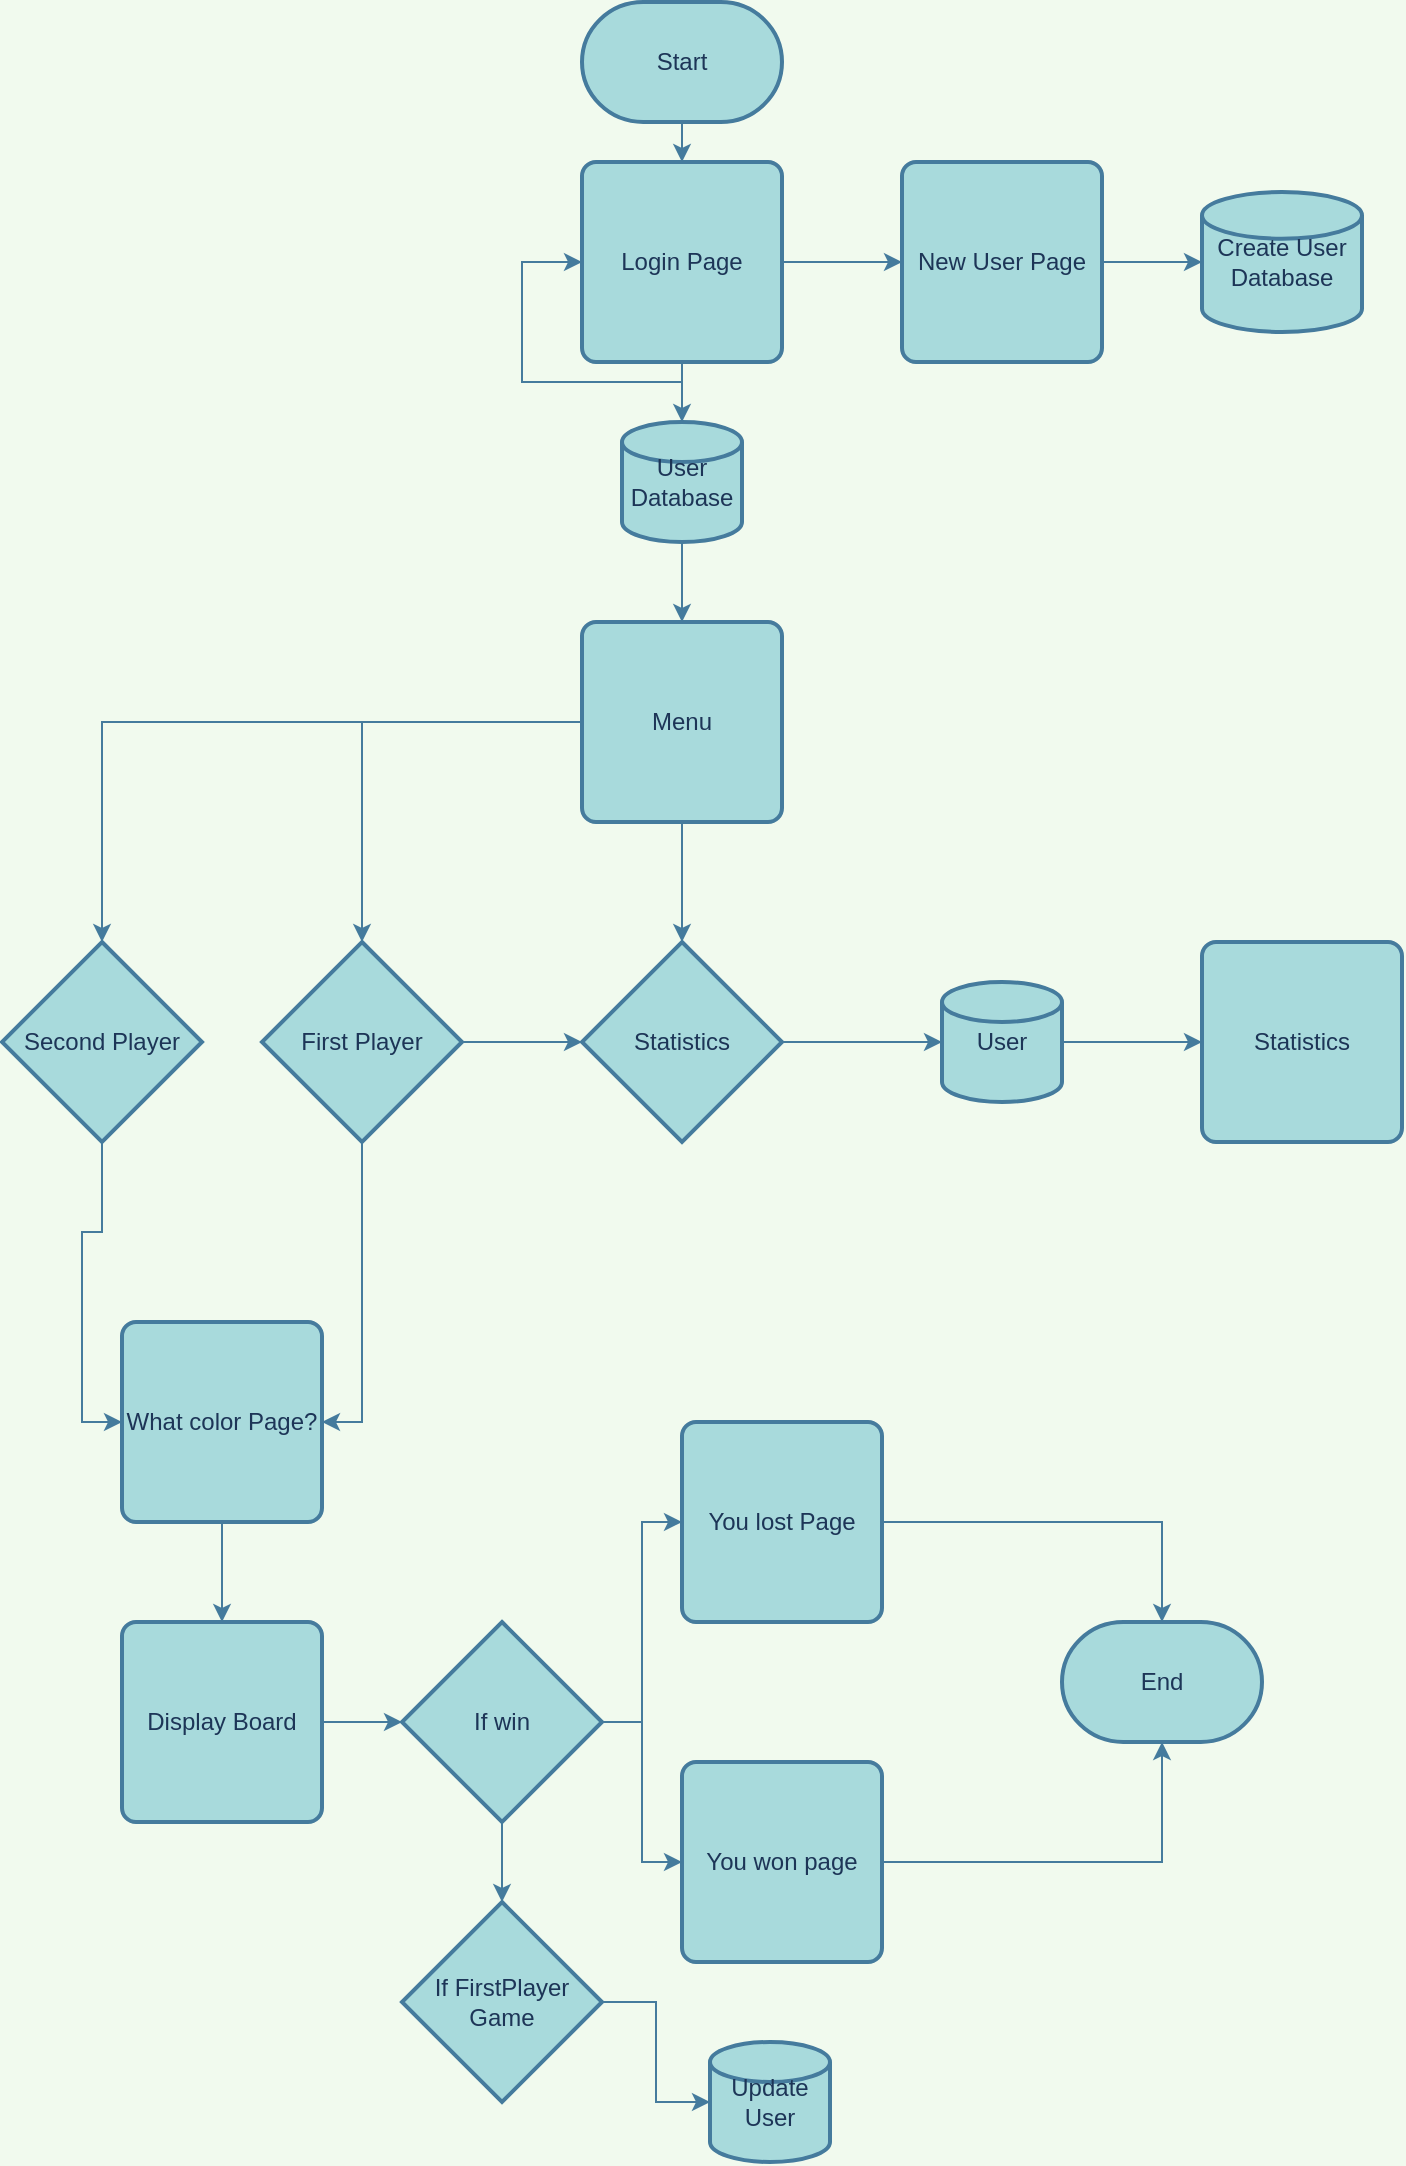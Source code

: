 <mxfile version="15.8.7" type="device"><diagram id="C5RBs43oDa-KdzZeNtuy" name="Page-1"><mxGraphModel dx="3784" dy="2368" grid="1" gridSize="10" guides="1" tooltips="1" connect="1" arrows="1" fold="1" page="1" pageScale="1" pageWidth="827" pageHeight="1169" background="#F1FAEE" math="0" shadow="0"><root><mxCell id="WIyWlLk6GJQsqaUBKTNV-0"/><mxCell id="WIyWlLk6GJQsqaUBKTNV-1" parent="WIyWlLk6GJQsqaUBKTNV-0"/><mxCell id="AvAl2jVJpnpqwnBX5gbL-46" style="edgeStyle=orthogonalEdgeStyle;curved=0;rounded=1;sketch=0;orthogonalLoop=1;jettySize=auto;html=1;fontColor=#1D3557;strokeColor=#457B9D;fillColor=#A8DADC;labelBackgroundColor=#F1FAEE;" edge="1" parent="WIyWlLk6GJQsqaUBKTNV-1" source="AvAl2jVJpnpqwnBX5gbL-0" target="AvAl2jVJpnpqwnBX5gbL-3"><mxGeometry relative="1" as="geometry"/></mxCell><mxCell id="AvAl2jVJpnpqwnBX5gbL-0" value="Start" style="strokeWidth=2;html=1;shape=mxgraph.flowchart.terminator;whiteSpace=wrap;fillColor=#A8DADC;strokeColor=#457B9D;fontColor=#1D3557;" vertex="1" parent="WIyWlLk6GJQsqaUBKTNV-1"><mxGeometry x="350" y="10" width="100" height="60" as="geometry"/></mxCell><mxCell id="AvAl2jVJpnpqwnBX5gbL-1" value="End" style="strokeWidth=2;html=1;shape=mxgraph.flowchart.terminator;whiteSpace=wrap;fillColor=#A8DADC;strokeColor=#457B9D;fontColor=#1D3557;" vertex="1" parent="WIyWlLk6GJQsqaUBKTNV-1"><mxGeometry x="590" y="820" width="100" height="60" as="geometry"/></mxCell><mxCell id="AvAl2jVJpnpqwnBX5gbL-8" style="edgeStyle=orthogonalEdgeStyle;rounded=0;orthogonalLoop=1;jettySize=auto;html=1;strokeColor=#457B9D;fontColor=#1D3557;labelBackgroundColor=#F1FAEE;" edge="1" parent="WIyWlLk6GJQsqaUBKTNV-1" source="AvAl2jVJpnpqwnBX5gbL-2" target="AvAl2jVJpnpqwnBX5gbL-7"><mxGeometry relative="1" as="geometry"/></mxCell><mxCell id="AvAl2jVJpnpqwnBX5gbL-9" style="edgeStyle=orthogonalEdgeStyle;rounded=0;orthogonalLoop=1;jettySize=auto;html=1;entryX=0;entryY=0.5;entryDx=0;entryDy=0;strokeColor=#457B9D;fontColor=#1D3557;labelBackgroundColor=#F1FAEE;" edge="1" parent="WIyWlLk6GJQsqaUBKTNV-1" source="AvAl2jVJpnpqwnBX5gbL-2" target="AvAl2jVJpnpqwnBX5gbL-3"><mxGeometry relative="1" as="geometry"><mxPoint x="290" y="130" as="targetPoint"/><Array as="points"><mxPoint x="400" y="200"/><mxPoint x="320" y="200"/><mxPoint x="320" y="140"/></Array></mxGeometry></mxCell><mxCell id="AvAl2jVJpnpqwnBX5gbL-2" value="User Database" style="strokeWidth=2;html=1;shape=mxgraph.flowchart.database;whiteSpace=wrap;fillColor=#A8DADC;strokeColor=#457B9D;fontColor=#1D3557;" vertex="1" parent="WIyWlLk6GJQsqaUBKTNV-1"><mxGeometry x="370" y="220" width="60" height="60" as="geometry"/></mxCell><mxCell id="AvAl2jVJpnpqwnBX5gbL-4" style="edgeStyle=orthogonalEdgeStyle;rounded=0;orthogonalLoop=1;jettySize=auto;html=1;strokeColor=#457B9D;fontColor=#1D3557;labelBackgroundColor=#F1FAEE;" edge="1" parent="WIyWlLk6GJQsqaUBKTNV-1" source="AvAl2jVJpnpqwnBX5gbL-3" target="AvAl2jVJpnpqwnBX5gbL-2"><mxGeometry relative="1" as="geometry"/></mxCell><mxCell id="AvAl2jVJpnpqwnBX5gbL-30" style="edgeStyle=orthogonalEdgeStyle;rounded=0;orthogonalLoop=1;jettySize=auto;html=1;strokeColor=#457B9D;fontColor=#1D3557;labelBackgroundColor=#F1FAEE;" edge="1" parent="WIyWlLk6GJQsqaUBKTNV-1" source="AvAl2jVJpnpqwnBX5gbL-3" target="AvAl2jVJpnpqwnBX5gbL-6"><mxGeometry relative="1" as="geometry"/></mxCell><mxCell id="AvAl2jVJpnpqwnBX5gbL-3" value="Login Page" style="rounded=1;whiteSpace=wrap;html=1;absoluteArcSize=1;arcSize=14;strokeWidth=2;fillColor=#A8DADC;strokeColor=#457B9D;fontColor=#1D3557;" vertex="1" parent="WIyWlLk6GJQsqaUBKTNV-1"><mxGeometry x="350" y="90" width="100" height="100" as="geometry"/></mxCell><mxCell id="AvAl2jVJpnpqwnBX5gbL-5" value="Create User Database" style="strokeWidth=2;html=1;shape=mxgraph.flowchart.database;whiteSpace=wrap;fillColor=#A8DADC;strokeColor=#457B9D;fontColor=#1D3557;" vertex="1" parent="WIyWlLk6GJQsqaUBKTNV-1"><mxGeometry x="660" y="105" width="80" height="70" as="geometry"/></mxCell><mxCell id="AvAl2jVJpnpqwnBX5gbL-31" style="edgeStyle=orthogonalEdgeStyle;rounded=0;orthogonalLoop=1;jettySize=auto;html=1;strokeColor=#457B9D;fontColor=#1D3557;labelBackgroundColor=#F1FAEE;" edge="1" parent="WIyWlLk6GJQsqaUBKTNV-1" source="AvAl2jVJpnpqwnBX5gbL-6" target="AvAl2jVJpnpqwnBX5gbL-5"><mxGeometry relative="1" as="geometry"/></mxCell><mxCell id="AvAl2jVJpnpqwnBX5gbL-6" value="New User Page&lt;br&gt;" style="rounded=1;whiteSpace=wrap;html=1;absoluteArcSize=1;arcSize=14;strokeWidth=2;fillColor=#A8DADC;strokeColor=#457B9D;fontColor=#1D3557;" vertex="1" parent="WIyWlLk6GJQsqaUBKTNV-1"><mxGeometry x="510" y="90" width="100" height="100" as="geometry"/></mxCell><mxCell id="AvAl2jVJpnpqwnBX5gbL-13" style="edgeStyle=orthogonalEdgeStyle;rounded=0;orthogonalLoop=1;jettySize=auto;html=1;strokeColor=#457B9D;fontColor=#1D3557;labelBackgroundColor=#F1FAEE;" edge="1" parent="WIyWlLk6GJQsqaUBKTNV-1" source="AvAl2jVJpnpqwnBX5gbL-7" target="AvAl2jVJpnpqwnBX5gbL-11"><mxGeometry relative="1" as="geometry"/></mxCell><mxCell id="AvAl2jVJpnpqwnBX5gbL-20" style="edgeStyle=orthogonalEdgeStyle;rounded=0;orthogonalLoop=1;jettySize=auto;html=1;strokeColor=#457B9D;fontColor=#1D3557;labelBackgroundColor=#F1FAEE;" edge="1" parent="WIyWlLk6GJQsqaUBKTNV-1" source="AvAl2jVJpnpqwnBX5gbL-7" target="AvAl2jVJpnpqwnBX5gbL-10"><mxGeometry relative="1" as="geometry"/></mxCell><mxCell id="AvAl2jVJpnpqwnBX5gbL-21" style="edgeStyle=orthogonalEdgeStyle;rounded=0;orthogonalLoop=1;jettySize=auto;html=1;strokeColor=#457B9D;fontColor=#1D3557;labelBackgroundColor=#F1FAEE;" edge="1" parent="WIyWlLk6GJQsqaUBKTNV-1" source="AvAl2jVJpnpqwnBX5gbL-7" target="AvAl2jVJpnpqwnBX5gbL-12"><mxGeometry relative="1" as="geometry"/></mxCell><mxCell id="AvAl2jVJpnpqwnBX5gbL-7" value="Menu" style="rounded=1;whiteSpace=wrap;html=1;absoluteArcSize=1;arcSize=14;strokeWidth=2;fillColor=#A8DADC;strokeColor=#457B9D;fontColor=#1D3557;" vertex="1" parent="WIyWlLk6GJQsqaUBKTNV-1"><mxGeometry x="350" y="320" width="100" height="100" as="geometry"/></mxCell><mxCell id="AvAl2jVJpnpqwnBX5gbL-14" style="edgeStyle=orthogonalEdgeStyle;rounded=0;orthogonalLoop=1;jettySize=auto;html=1;strokeColor=#457B9D;fontColor=#1D3557;labelBackgroundColor=#F1FAEE;" edge="1" parent="WIyWlLk6GJQsqaUBKTNV-1" source="AvAl2jVJpnpqwnBX5gbL-10" target="AvAl2jVJpnpqwnBX5gbL-11"><mxGeometry relative="1" as="geometry"/></mxCell><mxCell id="AvAl2jVJpnpqwnBX5gbL-28" style="edgeStyle=orthogonalEdgeStyle;rounded=0;orthogonalLoop=1;jettySize=auto;html=1;entryX=1;entryY=0.5;entryDx=0;entryDy=0;strokeColor=#457B9D;fontColor=#1D3557;labelBackgroundColor=#F1FAEE;" edge="1" parent="WIyWlLk6GJQsqaUBKTNV-1" source="AvAl2jVJpnpqwnBX5gbL-10" target="AvAl2jVJpnpqwnBX5gbL-16"><mxGeometry relative="1" as="geometry"/></mxCell><mxCell id="AvAl2jVJpnpqwnBX5gbL-10" value="First Player" style="strokeWidth=2;html=1;shape=mxgraph.flowchart.decision;whiteSpace=wrap;fillColor=#A8DADC;strokeColor=#457B9D;fontColor=#1D3557;" vertex="1" parent="WIyWlLk6GJQsqaUBKTNV-1"><mxGeometry x="190" y="480" width="100" height="100" as="geometry"/></mxCell><mxCell id="AvAl2jVJpnpqwnBX5gbL-25" style="edgeStyle=orthogonalEdgeStyle;rounded=0;orthogonalLoop=1;jettySize=auto;html=1;entryX=0;entryY=0.5;entryDx=0;entryDy=0;entryPerimeter=0;strokeColor=#457B9D;fontColor=#1D3557;labelBackgroundColor=#F1FAEE;" edge="1" parent="WIyWlLk6GJQsqaUBKTNV-1" source="AvAl2jVJpnpqwnBX5gbL-11" target="AvAl2jVJpnpqwnBX5gbL-22"><mxGeometry relative="1" as="geometry"/></mxCell><mxCell id="AvAl2jVJpnpqwnBX5gbL-11" value="Statistics" style="strokeWidth=2;html=1;shape=mxgraph.flowchart.decision;whiteSpace=wrap;fillColor=#A8DADC;strokeColor=#457B9D;fontColor=#1D3557;" vertex="1" parent="WIyWlLk6GJQsqaUBKTNV-1"><mxGeometry x="350" y="480" width="100" height="100" as="geometry"/></mxCell><mxCell id="AvAl2jVJpnpqwnBX5gbL-27" style="edgeStyle=orthogonalEdgeStyle;rounded=0;orthogonalLoop=1;jettySize=auto;html=1;entryX=0;entryY=0.5;entryDx=0;entryDy=0;strokeColor=#457B9D;fontColor=#1D3557;labelBackgroundColor=#F1FAEE;" edge="1" parent="WIyWlLk6GJQsqaUBKTNV-1" source="AvAl2jVJpnpqwnBX5gbL-12" target="AvAl2jVJpnpqwnBX5gbL-16"><mxGeometry relative="1" as="geometry"/></mxCell><mxCell id="AvAl2jVJpnpqwnBX5gbL-12" value="Second Player" style="strokeWidth=2;html=1;shape=mxgraph.flowchart.decision;whiteSpace=wrap;fillColor=#A8DADC;strokeColor=#457B9D;fontColor=#1D3557;" vertex="1" parent="WIyWlLk6GJQsqaUBKTNV-1"><mxGeometry x="60" y="480" width="100" height="100" as="geometry"/></mxCell><mxCell id="AvAl2jVJpnpqwnBX5gbL-33" style="edgeStyle=orthogonalEdgeStyle;rounded=0;orthogonalLoop=1;jettySize=auto;html=1;strokeColor=#457B9D;fontColor=#1D3557;labelBackgroundColor=#F1FAEE;" edge="1" parent="WIyWlLk6GJQsqaUBKTNV-1" source="AvAl2jVJpnpqwnBX5gbL-16" target="AvAl2jVJpnpqwnBX5gbL-32"><mxGeometry relative="1" as="geometry"/></mxCell><mxCell id="AvAl2jVJpnpqwnBX5gbL-16" value="What color Page?" style="rounded=1;whiteSpace=wrap;html=1;absoluteArcSize=1;arcSize=14;strokeWidth=2;fillColor=#A8DADC;strokeColor=#457B9D;fontColor=#1D3557;" vertex="1" parent="WIyWlLk6GJQsqaUBKTNV-1"><mxGeometry x="120" y="670" width="100" height="100" as="geometry"/></mxCell><mxCell id="AvAl2jVJpnpqwnBX5gbL-17" value="Statistics" style="rounded=1;whiteSpace=wrap;html=1;absoluteArcSize=1;arcSize=14;strokeWidth=2;fillColor=#A8DADC;strokeColor=#457B9D;fontColor=#1D3557;" vertex="1" parent="WIyWlLk6GJQsqaUBKTNV-1"><mxGeometry x="660" y="480" width="100" height="100" as="geometry"/></mxCell><mxCell id="AvAl2jVJpnpqwnBX5gbL-26" style="edgeStyle=orthogonalEdgeStyle;rounded=0;orthogonalLoop=1;jettySize=auto;html=1;entryX=0;entryY=0.5;entryDx=0;entryDy=0;strokeColor=#457B9D;fontColor=#1D3557;labelBackgroundColor=#F1FAEE;" edge="1" parent="WIyWlLk6GJQsqaUBKTNV-1" source="AvAl2jVJpnpqwnBX5gbL-22" target="AvAl2jVJpnpqwnBX5gbL-17"><mxGeometry relative="1" as="geometry"/></mxCell><mxCell id="AvAl2jVJpnpqwnBX5gbL-22" value="User" style="strokeWidth=2;html=1;shape=mxgraph.flowchart.database;whiteSpace=wrap;fillColor=#A8DADC;strokeColor=#457B9D;fontColor=#1D3557;" vertex="1" parent="WIyWlLk6GJQsqaUBKTNV-1"><mxGeometry x="530" y="500" width="60" height="60" as="geometry"/></mxCell><mxCell id="AvAl2jVJpnpqwnBX5gbL-38" style="edgeStyle=orthogonalEdgeStyle;rounded=0;orthogonalLoop=1;jettySize=auto;html=1;strokeColor=#457B9D;fontColor=#1D3557;labelBackgroundColor=#F1FAEE;" edge="1" parent="WIyWlLk6GJQsqaUBKTNV-1" source="AvAl2jVJpnpqwnBX5gbL-32" target="AvAl2jVJpnpqwnBX5gbL-37"><mxGeometry relative="1" as="geometry"/></mxCell><mxCell id="AvAl2jVJpnpqwnBX5gbL-32" value="Display Board" style="rounded=1;whiteSpace=wrap;html=1;absoluteArcSize=1;arcSize=14;strokeWidth=2;fillColor=#A8DADC;strokeColor=#457B9D;fontColor=#1D3557;" vertex="1" parent="WIyWlLk6GJQsqaUBKTNV-1"><mxGeometry x="120" y="820" width="100" height="100" as="geometry"/></mxCell><mxCell id="AvAl2jVJpnpqwnBX5gbL-44" style="edgeStyle=orthogonalEdgeStyle;rounded=0;orthogonalLoop=1;jettySize=auto;html=1;entryX=0.5;entryY=0;entryDx=0;entryDy=0;entryPerimeter=0;strokeColor=#457B9D;fontColor=#1D3557;labelBackgroundColor=#F1FAEE;" edge="1" parent="WIyWlLk6GJQsqaUBKTNV-1" source="AvAl2jVJpnpqwnBX5gbL-34" target="AvAl2jVJpnpqwnBX5gbL-1"><mxGeometry relative="1" as="geometry"/></mxCell><mxCell id="AvAl2jVJpnpqwnBX5gbL-34" value="You lost Page" style="rounded=1;whiteSpace=wrap;html=1;absoluteArcSize=1;arcSize=14;strokeWidth=2;fillColor=#A8DADC;strokeColor=#457B9D;fontColor=#1D3557;" vertex="1" parent="WIyWlLk6GJQsqaUBKTNV-1"><mxGeometry x="400" y="720" width="100" height="100" as="geometry"/></mxCell><mxCell id="AvAl2jVJpnpqwnBX5gbL-45" style="edgeStyle=orthogonalEdgeStyle;rounded=0;orthogonalLoop=1;jettySize=auto;html=1;fillColor=#A8DADC;strokeColor=#457B9D;fontColor=#1D3557;labelBackgroundColor=#F1FAEE;" edge="1" parent="WIyWlLk6GJQsqaUBKTNV-1" source="AvAl2jVJpnpqwnBX5gbL-35" target="AvAl2jVJpnpqwnBX5gbL-1"><mxGeometry relative="1" as="geometry"/></mxCell><mxCell id="AvAl2jVJpnpqwnBX5gbL-35" value="You won page" style="rounded=1;whiteSpace=wrap;html=1;absoluteArcSize=1;arcSize=14;strokeWidth=2;fillColor=#A8DADC;strokeColor=#457B9D;fontColor=#1D3557;" vertex="1" parent="WIyWlLk6GJQsqaUBKTNV-1"><mxGeometry x="400" y="890" width="100" height="100" as="geometry"/></mxCell><mxCell id="AvAl2jVJpnpqwnBX5gbL-36" value="Update User" style="strokeWidth=2;html=1;shape=mxgraph.flowchart.database;whiteSpace=wrap;fillColor=#A8DADC;strokeColor=#457B9D;fontColor=#1D3557;" vertex="1" parent="WIyWlLk6GJQsqaUBKTNV-1"><mxGeometry x="414" y="1030" width="60" height="60" as="geometry"/></mxCell><mxCell id="AvAl2jVJpnpqwnBX5gbL-40" style="edgeStyle=orthogonalEdgeStyle;rounded=0;orthogonalLoop=1;jettySize=auto;html=1;strokeColor=#457B9D;fontColor=#1D3557;labelBackgroundColor=#F1FAEE;" edge="1" parent="WIyWlLk6GJQsqaUBKTNV-1" source="AvAl2jVJpnpqwnBX5gbL-37" target="AvAl2jVJpnpqwnBX5gbL-39"><mxGeometry relative="1" as="geometry"/></mxCell><mxCell id="AvAl2jVJpnpqwnBX5gbL-42" style="edgeStyle=orthogonalEdgeStyle;rounded=0;orthogonalLoop=1;jettySize=auto;html=1;strokeColor=#457B9D;fontColor=#1D3557;labelBackgroundColor=#F1FAEE;" edge="1" parent="WIyWlLk6GJQsqaUBKTNV-1" source="AvAl2jVJpnpqwnBX5gbL-37" target="AvAl2jVJpnpqwnBX5gbL-34"><mxGeometry relative="1" as="geometry"/></mxCell><mxCell id="AvAl2jVJpnpqwnBX5gbL-43" style="edgeStyle=orthogonalEdgeStyle;rounded=0;orthogonalLoop=1;jettySize=auto;html=1;strokeColor=#457B9D;fontColor=#1D3557;labelBackgroundColor=#F1FAEE;" edge="1" parent="WIyWlLk6GJQsqaUBKTNV-1" source="AvAl2jVJpnpqwnBX5gbL-37" target="AvAl2jVJpnpqwnBX5gbL-35"><mxGeometry relative="1" as="geometry"/></mxCell><mxCell id="AvAl2jVJpnpqwnBX5gbL-37" value="If win" style="strokeWidth=2;html=1;shape=mxgraph.flowchart.decision;whiteSpace=wrap;fillColor=#A8DADC;strokeColor=#457B9D;fontColor=#1D3557;" vertex="1" parent="WIyWlLk6GJQsqaUBKTNV-1"><mxGeometry x="260" y="820" width="100" height="100" as="geometry"/></mxCell><mxCell id="AvAl2jVJpnpqwnBX5gbL-41" style="edgeStyle=orthogonalEdgeStyle;rounded=0;orthogonalLoop=1;jettySize=auto;html=1;strokeColor=#457B9D;fontColor=#1D3557;labelBackgroundColor=#F1FAEE;" edge="1" parent="WIyWlLk6GJQsqaUBKTNV-1" source="AvAl2jVJpnpqwnBX5gbL-39" target="AvAl2jVJpnpqwnBX5gbL-36"><mxGeometry relative="1" as="geometry"/></mxCell><mxCell id="AvAl2jVJpnpqwnBX5gbL-39" value="If FirstPlayer&lt;br&gt;Game" style="strokeWidth=2;html=1;shape=mxgraph.flowchart.decision;whiteSpace=wrap;fillColor=#A8DADC;strokeColor=#457B9D;fontColor=#1D3557;" vertex="1" parent="WIyWlLk6GJQsqaUBKTNV-1"><mxGeometry x="260" y="960" width="100" height="100" as="geometry"/></mxCell></root></mxGraphModel></diagram></mxfile>
